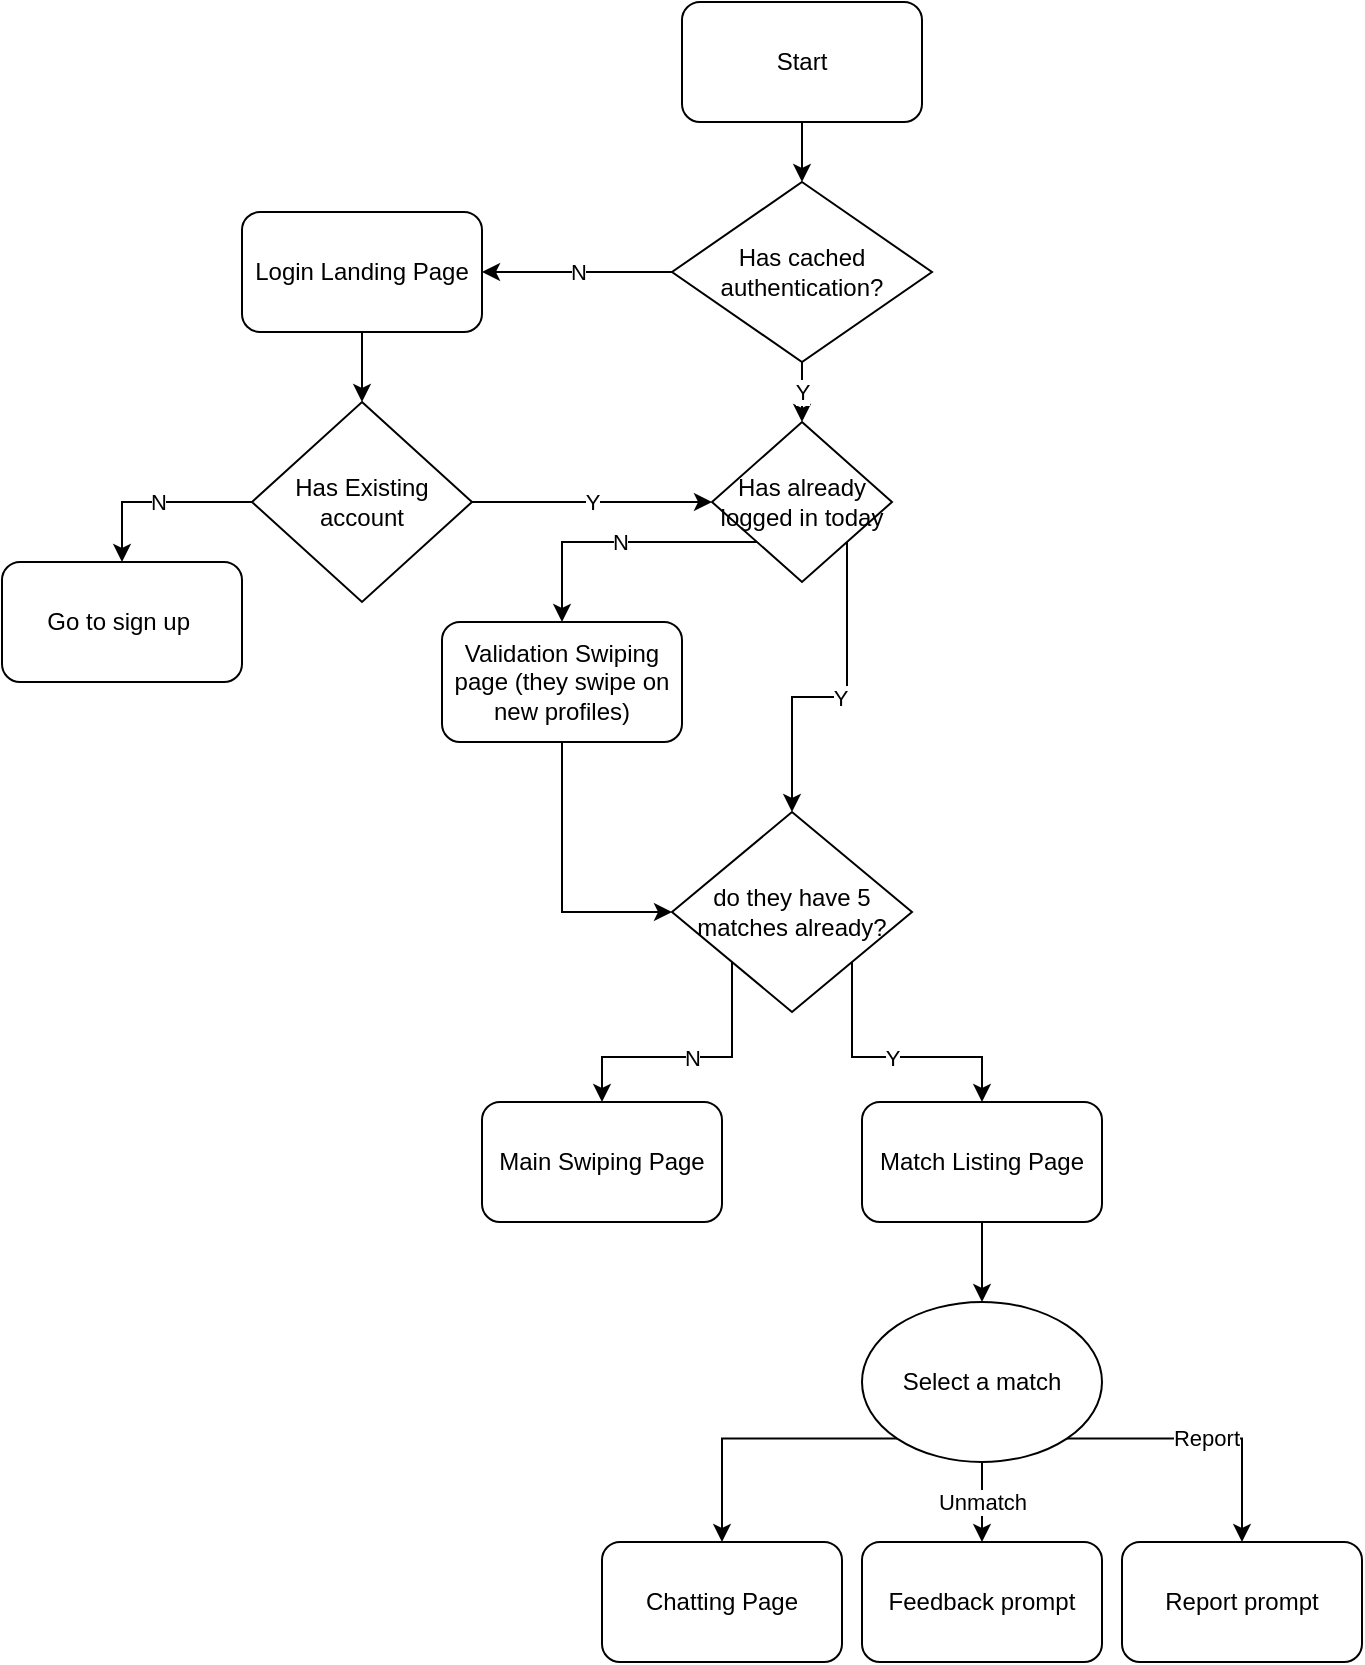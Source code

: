 <mxfile version="18.1.1" type="device"><diagram id="W3GgmynQrat_pJkUsoIq" name="Page-1"><mxGraphModel dx="946" dy="597" grid="1" gridSize="10" guides="1" tooltips="1" connect="1" arrows="1" fold="1" page="1" pageScale="1" pageWidth="850" pageHeight="1100" math="0" shadow="0"><root><mxCell id="0"/><mxCell id="1" parent="0"/><mxCell id="w3NtfHl2o8OyreOyF1tO-4" style="edgeStyle=orthogonalEdgeStyle;rounded=0;orthogonalLoop=1;jettySize=auto;html=1;exitX=0.5;exitY=1;exitDx=0;exitDy=0;entryX=0.5;entryY=0;entryDx=0;entryDy=0;" edge="1" parent="1" source="w3NtfHl2o8OyreOyF1tO-1" target="w3NtfHl2o8OyreOyF1tO-2"><mxGeometry relative="1" as="geometry"/></mxCell><mxCell id="w3NtfHl2o8OyreOyF1tO-1" value="Start" style="rounded=1;whiteSpace=wrap;html=1;" vertex="1" parent="1"><mxGeometry x="430" y="30" width="120" height="60" as="geometry"/></mxCell><mxCell id="w3NtfHl2o8OyreOyF1tO-8" value="N" style="edgeStyle=orthogonalEdgeStyle;rounded=0;orthogonalLoop=1;jettySize=auto;html=1;exitX=0;exitY=0.5;exitDx=0;exitDy=0;entryX=1;entryY=0.5;entryDx=0;entryDy=0;" edge="1" parent="1" source="w3NtfHl2o8OyreOyF1tO-2" target="w3NtfHl2o8OyreOyF1tO-7"><mxGeometry relative="1" as="geometry"/></mxCell><mxCell id="w3NtfHl2o8OyreOyF1tO-26" value="Y" style="edgeStyle=orthogonalEdgeStyle;rounded=0;orthogonalLoop=1;jettySize=auto;html=1;exitX=0.5;exitY=1;exitDx=0;exitDy=0;entryX=0.5;entryY=0;entryDx=0;entryDy=0;" edge="1" parent="1" source="w3NtfHl2o8OyreOyF1tO-2" target="w3NtfHl2o8OyreOyF1tO-24"><mxGeometry relative="1" as="geometry"/></mxCell><mxCell id="w3NtfHl2o8OyreOyF1tO-2" value="Has cached authentication?" style="rhombus;whiteSpace=wrap;html=1;" vertex="1" parent="1"><mxGeometry x="425" y="120" width="130" height="90" as="geometry"/></mxCell><mxCell id="w3NtfHl2o8OyreOyF1tO-5" value="Go to sign up&amp;nbsp;" style="rounded=1;whiteSpace=wrap;html=1;" vertex="1" parent="1"><mxGeometry x="90" y="310" width="120" height="60" as="geometry"/></mxCell><mxCell id="w3NtfHl2o8OyreOyF1tO-10" style="edgeStyle=orthogonalEdgeStyle;rounded=0;orthogonalLoop=1;jettySize=auto;html=1;exitX=0.5;exitY=1;exitDx=0;exitDy=0;entryX=0.5;entryY=0;entryDx=0;entryDy=0;" edge="1" parent="1" source="w3NtfHl2o8OyreOyF1tO-7" target="w3NtfHl2o8OyreOyF1tO-9"><mxGeometry relative="1" as="geometry"/></mxCell><mxCell id="w3NtfHl2o8OyreOyF1tO-7" value="Login Landing Page" style="rounded=1;whiteSpace=wrap;html=1;" vertex="1" parent="1"><mxGeometry x="210" y="135" width="120" height="60" as="geometry"/></mxCell><mxCell id="w3NtfHl2o8OyreOyF1tO-11" value="N" style="edgeStyle=orthogonalEdgeStyle;rounded=0;orthogonalLoop=1;jettySize=auto;html=1;exitX=0;exitY=0.5;exitDx=0;exitDy=0;entryX=0.5;entryY=0;entryDx=0;entryDy=0;" edge="1" parent="1" source="w3NtfHl2o8OyreOyF1tO-9" target="w3NtfHl2o8OyreOyF1tO-5"><mxGeometry relative="1" as="geometry"/></mxCell><mxCell id="w3NtfHl2o8OyreOyF1tO-25" value="Y" style="edgeStyle=orthogonalEdgeStyle;rounded=0;orthogonalLoop=1;jettySize=auto;html=1;exitX=1;exitY=0.5;exitDx=0;exitDy=0;entryX=0;entryY=0.5;entryDx=0;entryDy=0;" edge="1" parent="1" source="w3NtfHl2o8OyreOyF1tO-9" target="w3NtfHl2o8OyreOyF1tO-24"><mxGeometry relative="1" as="geometry"/></mxCell><mxCell id="w3NtfHl2o8OyreOyF1tO-9" value="Has Existing account" style="rhombus;whiteSpace=wrap;html=1;" vertex="1" parent="1"><mxGeometry x="215" y="230" width="110" height="100" as="geometry"/></mxCell><mxCell id="w3NtfHl2o8OyreOyF1tO-17" value="Y" style="edgeStyle=orthogonalEdgeStyle;rounded=0;orthogonalLoop=1;jettySize=auto;html=1;exitX=1;exitY=1;exitDx=0;exitDy=0;entryX=0.5;entryY=0;entryDx=0;entryDy=0;" edge="1" parent="1" source="w3NtfHl2o8OyreOyF1tO-15" target="w3NtfHl2o8OyreOyF1tO-16"><mxGeometry relative="1" as="geometry"/></mxCell><mxCell id="w3NtfHl2o8OyreOyF1tO-19" value="N" style="edgeStyle=orthogonalEdgeStyle;rounded=0;orthogonalLoop=1;jettySize=auto;html=1;exitX=0;exitY=1;exitDx=0;exitDy=0;entryX=0.5;entryY=0;entryDx=0;entryDy=0;" edge="1" parent="1" source="w3NtfHl2o8OyreOyF1tO-15" target="w3NtfHl2o8OyreOyF1tO-18"><mxGeometry relative="1" as="geometry"/></mxCell><mxCell id="w3NtfHl2o8OyreOyF1tO-15" value="do they have 5 matches already?" style="rhombus;whiteSpace=wrap;html=1;" vertex="1" parent="1"><mxGeometry x="425" y="435" width="120" height="100" as="geometry"/></mxCell><mxCell id="w3NtfHl2o8OyreOyF1tO-31" style="edgeStyle=orthogonalEdgeStyle;rounded=0;orthogonalLoop=1;jettySize=auto;html=1;exitX=0.5;exitY=1;exitDx=0;exitDy=0;entryX=0.5;entryY=0;entryDx=0;entryDy=0;" edge="1" parent="1" source="w3NtfHl2o8OyreOyF1tO-16" target="w3NtfHl2o8OyreOyF1tO-30"><mxGeometry relative="1" as="geometry"/></mxCell><mxCell id="w3NtfHl2o8OyreOyF1tO-16" value="Match Listing Page" style="rounded=1;whiteSpace=wrap;html=1;" vertex="1" parent="1"><mxGeometry x="520" y="580" width="120" height="60" as="geometry"/></mxCell><mxCell id="w3NtfHl2o8OyreOyF1tO-18" value="Main Swiping Page" style="rounded=1;whiteSpace=wrap;html=1;" vertex="1" parent="1"><mxGeometry x="330" y="580" width="120" height="60" as="geometry"/></mxCell><mxCell id="w3NtfHl2o8OyreOyF1tO-29" style="edgeStyle=orthogonalEdgeStyle;rounded=0;orthogonalLoop=1;jettySize=auto;html=1;exitX=0.5;exitY=1;exitDx=0;exitDy=0;entryX=0;entryY=0.5;entryDx=0;entryDy=0;" edge="1" parent="1" source="w3NtfHl2o8OyreOyF1tO-20" target="w3NtfHl2o8OyreOyF1tO-15"><mxGeometry relative="1" as="geometry"/></mxCell><mxCell id="w3NtfHl2o8OyreOyF1tO-20" value="Validation Swiping page (they swipe on new profiles)" style="rounded=1;whiteSpace=wrap;html=1;" vertex="1" parent="1"><mxGeometry x="310" y="340" width="120" height="60" as="geometry"/></mxCell><mxCell id="w3NtfHl2o8OyreOyF1tO-27" value="N" style="edgeStyle=orthogonalEdgeStyle;rounded=0;orthogonalLoop=1;jettySize=auto;html=1;exitX=0;exitY=1;exitDx=0;exitDy=0;entryX=0.5;entryY=0;entryDx=0;entryDy=0;" edge="1" parent="1" source="w3NtfHl2o8OyreOyF1tO-24" target="w3NtfHl2o8OyreOyF1tO-20"><mxGeometry relative="1" as="geometry"/></mxCell><mxCell id="w3NtfHl2o8OyreOyF1tO-28" value="Y" style="edgeStyle=orthogonalEdgeStyle;rounded=0;orthogonalLoop=1;jettySize=auto;html=1;exitX=1;exitY=1;exitDx=0;exitDy=0;entryX=0.5;entryY=0;entryDx=0;entryDy=0;" edge="1" parent="1" source="w3NtfHl2o8OyreOyF1tO-24" target="w3NtfHl2o8OyreOyF1tO-15"><mxGeometry relative="1" as="geometry"><mxPoint x="490" y="430" as="targetPoint"/></mxGeometry></mxCell><mxCell id="w3NtfHl2o8OyreOyF1tO-24" value="Has already logged in today" style="rhombus;whiteSpace=wrap;html=1;" vertex="1" parent="1"><mxGeometry x="445" y="240" width="90" height="80" as="geometry"/></mxCell><mxCell id="w3NtfHl2o8OyreOyF1tO-33" style="edgeStyle=orthogonalEdgeStyle;rounded=0;orthogonalLoop=1;jettySize=auto;html=1;exitX=0;exitY=1;exitDx=0;exitDy=0;entryX=0.5;entryY=0;entryDx=0;entryDy=0;" edge="1" parent="1" source="w3NtfHl2o8OyreOyF1tO-30" target="w3NtfHl2o8OyreOyF1tO-32"><mxGeometry relative="1" as="geometry"/></mxCell><mxCell id="w3NtfHl2o8OyreOyF1tO-37" value="Unmatch" style="edgeStyle=orthogonalEdgeStyle;rounded=0;orthogonalLoop=1;jettySize=auto;html=1;exitX=0.5;exitY=1;exitDx=0;exitDy=0;entryX=0.5;entryY=0;entryDx=0;entryDy=0;" edge="1" parent="1" source="w3NtfHl2o8OyreOyF1tO-30" target="w3NtfHl2o8OyreOyF1tO-36"><mxGeometry relative="1" as="geometry"/></mxCell><mxCell id="w3NtfHl2o8OyreOyF1tO-39" value="Report" style="edgeStyle=orthogonalEdgeStyle;rounded=0;orthogonalLoop=1;jettySize=auto;html=1;exitX=1;exitY=1;exitDx=0;exitDy=0;entryX=0.5;entryY=0;entryDx=0;entryDy=0;" edge="1" parent="1" source="w3NtfHl2o8OyreOyF1tO-30" target="w3NtfHl2o8OyreOyF1tO-38"><mxGeometry relative="1" as="geometry"/></mxCell><mxCell id="w3NtfHl2o8OyreOyF1tO-30" value="Select a match" style="ellipse;whiteSpace=wrap;html=1;" vertex="1" parent="1"><mxGeometry x="520" y="680" width="120" height="80" as="geometry"/></mxCell><mxCell id="w3NtfHl2o8OyreOyF1tO-32" value="Chatting Page" style="rounded=1;whiteSpace=wrap;html=1;" vertex="1" parent="1"><mxGeometry x="390" y="800" width="120" height="60" as="geometry"/></mxCell><mxCell id="w3NtfHl2o8OyreOyF1tO-36" value="Feedback prompt" style="rounded=1;whiteSpace=wrap;html=1;" vertex="1" parent="1"><mxGeometry x="520" y="800" width="120" height="60" as="geometry"/></mxCell><mxCell id="w3NtfHl2o8OyreOyF1tO-38" value="Report prompt" style="rounded=1;whiteSpace=wrap;html=1;" vertex="1" parent="1"><mxGeometry x="650" y="800" width="120" height="60" as="geometry"/></mxCell></root></mxGraphModel></diagram></mxfile>